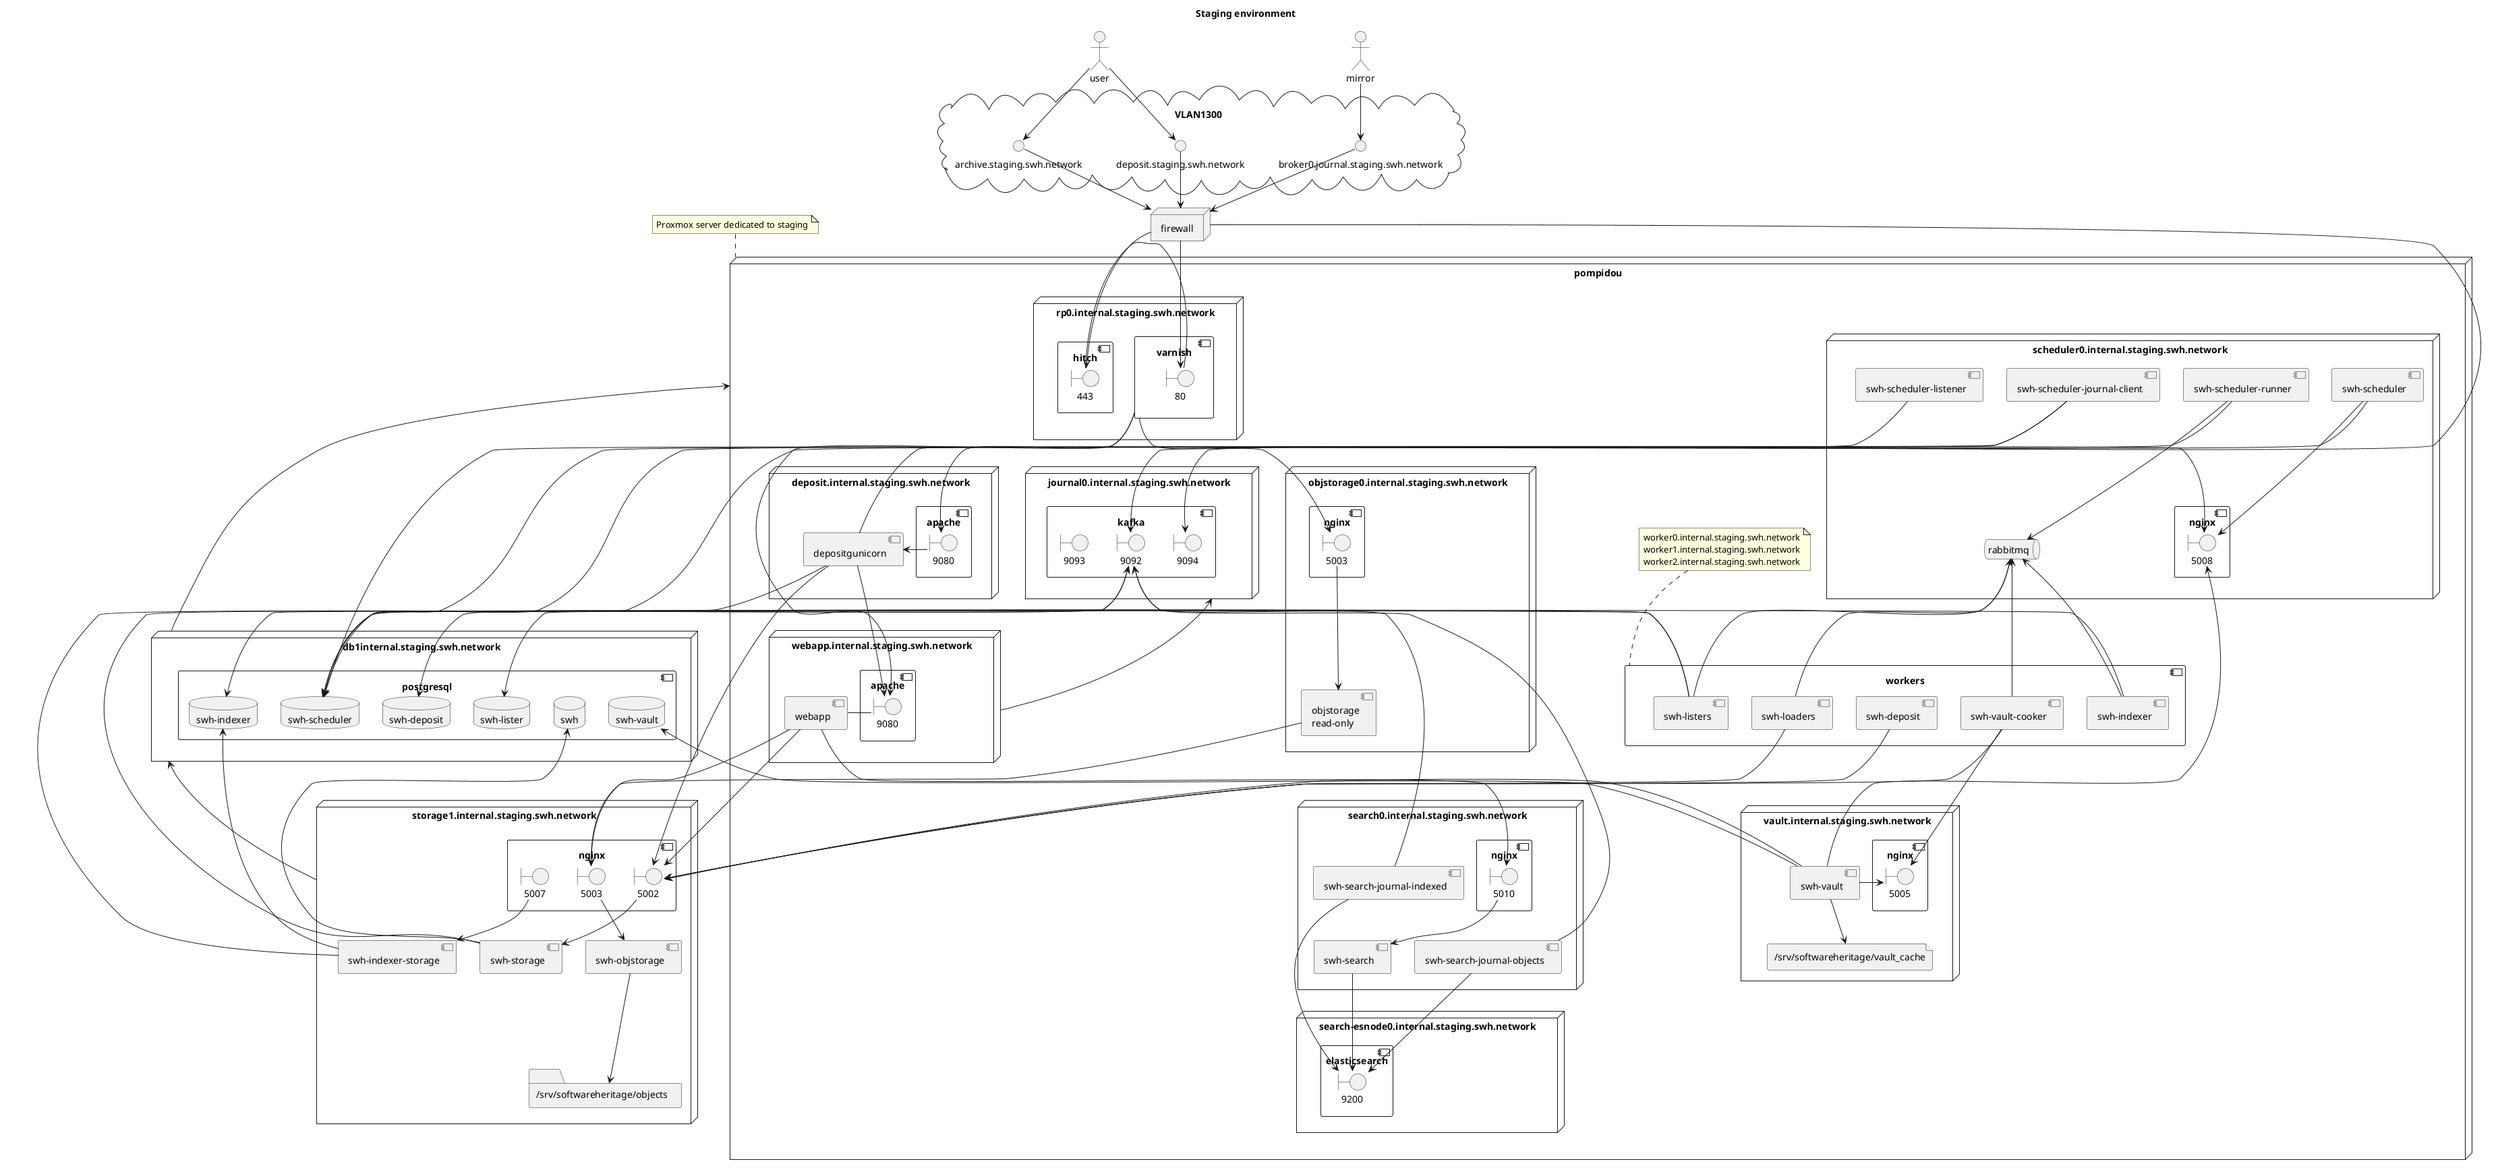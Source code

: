 ' Related to T2920
@startuml
title Staging environment

actor user
actor mirror

cloud VLAN1300 {
    interface "archive.staging.swh.network" as publicarchive
    interface "deposit.staging.swh.network" as publicdeposit
    interface "broker0.journal.staging.swh.network" as publicjournal
}

node firewall {
}

node pompidou {
    node "rp0.internal.staging.swh.network" as rp0 {
        component varnish {
            boundary 80
        }

        component hitch {
            boundary 443
        }
    }
    node "vault.internal.staging.swh.network"  {
        component nginx as nginxvault {
            boundary 5005 as vault
        }
        component "swh-vault" as vaultgunicorn
        file "/srv/softwareheritage/vault_cache" as vaultcache

        vaultgunicorn -right-> vault
        vaultgunicorn --> vaultcache
    }
    together {
        node "journal0.internal.staging.swh.network" as journal0 {
            component kafka {
                boundary 9094
                boundary 9093
                boundary 9092 as kafkainternal
            }
        }
        node "webapp.internal.staging.swh.network" as webapp0 {
            component apache as apacheservicewebapp {
                boundary 9080 as apachewebapp
            }
            component webapp

            apachewebapp -left- webapp
        }

        node "deposit.internal.staging.swh.network" as deposit {
            component apache as apacheservicedeposit {
                boundary 9080 as apachedeposit
            }
            component depositgunicorn

            apachedeposit -right-> depositgunicorn
        }

        node "objstorage0.internal.staging.swh.network" as objstorage0 {
            component nginx as nginxobjstoragero {
                boundary 5003 as objstoragero
            }
            component "objstorage\nread-only" as objstoragerogunicorn
            objstoragero --> objstoragerogunicorn
        }
        depositgunicorn -down-> apachewebapp
        webapp0 -left-> journal0
        objstorage0 -[hidden]right->deposit
        deposit -[hidden]right->webapp0
        journal0 -[hidden]right->webapp0
        journal0 -[hidden]right->deposit
    }


    together {
        component workers {
            component "swh-loaders" as swhloader
            component "swh-listers" as swhlister
            component "swh-deposit" as swhdeposit
            component "swh-indexer" as swhindexer
            component "swh-vault-cooker" as swhvaultcooker
        }

        note top of workers: worker0.internal.staging.swh.network\nworker1.internal.staging.swh.network\nworker2.internal.staging.swh.network
        node "scheduler0.internal.staging.swh.network" as scheduler {
            component nginx as schedulernginx {
                boundary 5008 as swhscheduler
            }
            component "swh-scheduler" as swhschedulergunicorn
            component "swh-scheduler-runner" as swhschedulerrunner
            component "swh-scheduler-listener" as swhschedulerlistener
            component "swh-scheduler-journal-client" as swhschedulerjournalclient
            queue rabbitmq

            swhschedulergunicorn --> swhscheduler
            swhschedulerrunner --> rabbitmq
        }
        workers -[hidden]--> scheduler
    }
    together {
        node "search0.internal.staging.swh.network" as search {
            component nginx as nginxsearch {
                boundary 5010 as swhsearch
            }
            component "swh-search" as swhsearchinternal
            component "swh-search-journal-objects" as searchjournalobjects
            component "swh-search-journal-indexed" as searchjournalindexed

            swhsearch -down-> swhsearchinternal
            searchjournalobjects -[hidden]right-> swhsearchinternal

        }

        node "search-esnode0.internal.staging.swh.network" as esnode {
            component elasticsearch {
                boundary 9200 as essearch
            }
        }
    }
}
note top of pompidou: Proxmox server dedicated to staging

user --> publicarchive
user --> publicdeposit
mirror --> publicjournal
publicarchive --> firewall
publicdeposit --> firewall
publicjournal --> firewall

firewall -down-> 80
firewall -down-> 443
443 -left- 80
firewall -down-> 9094
' note top: Authenticated\nconnection


together {
    node "storage1.internal.staging.swh.network" as storage1 {
        folder "/srv/softwareheritage/objects" as objects
        component nginx {
            boundary 5003 as objstorage
            boundary 5002 as storage
            boundary 5007 as indexerstorage
        }

        component "swh-objstorage" as objstoragegunicorn

        component "swh-storage" as storagegunicorn
        component "swh-indexer-storage" as indexerstoragegunicorn


        objstoragegunicorn --> objects
        objstorage --> objstoragegunicorn
        storage --> storagegunicorn
        indexerstorage --> indexerstoragegunicorn
    }

    node "db1internal.staging.swh.network" as db1 {
        component postgresql {
            database swh as swhdb
            database "swh-scheduler" as schedulerdb
            database "swh-deposit" as depositdb
            database "swh-indexer" as indexerdb
            database "swh-vault" as vaultdb
            database "swh-lister" as listerdb
        }
    }
}

vaultgunicorn --> vaultdb
vaultgunicorn --> swhscheduler
vaultgunicorn --> storage

swhschedulergunicorn --> schedulerdb

varnish -down-> apachewebapp
webapp -down-> storage
webapp -down-> objstorage
webapp -down-> swhsearch

swhschedulerjournalclient --> kafkainternal
swhschedulerjournalclient --> schedulerdb

swhschedulerrunner --> schedulerdb
swhschedulerlistener --> schedulerdb

swhloader -down-> storage
swhloader -up-> rabbitmq

swhlister -up-> listerdb
swhlister -up-> schedulerdb
swhlister -up-> rabbitmq

swhindexer -up-> indexerdb
swhindexer -up-> rabbitmq

swhvaultcooker -down-> storage
swhvaultcooker --> vault
swhvaultcooker -up-> rabbitmq

swhdeposit --> storage

objstoragerogunicorn --> objstorage
varnish -down-> objstoragero

storagegunicorn -up-> swhdb
indexerstoragegunicorn -up-> indexerdb
indexerstoragegunicorn -down-> kafkainternal

storagegunicorn -down-> kafkainternal

searchjournalobjects --> essearch
searchjournalindexed -down-> essearch
swhsearchinternal -down-> essearch
searchjournalobjects -up-> kafkainternal
searchjournalindexed -up-> kafkainternal
search -[hidden]left-> objstorage0

depositgunicorn --> depositdb
depositgunicorn --> storage
depositgunicorn --> swhscheduler
varnish --> apachedeposit

db1 -up->pompidou
storage1 -up-> db1

@enduml
